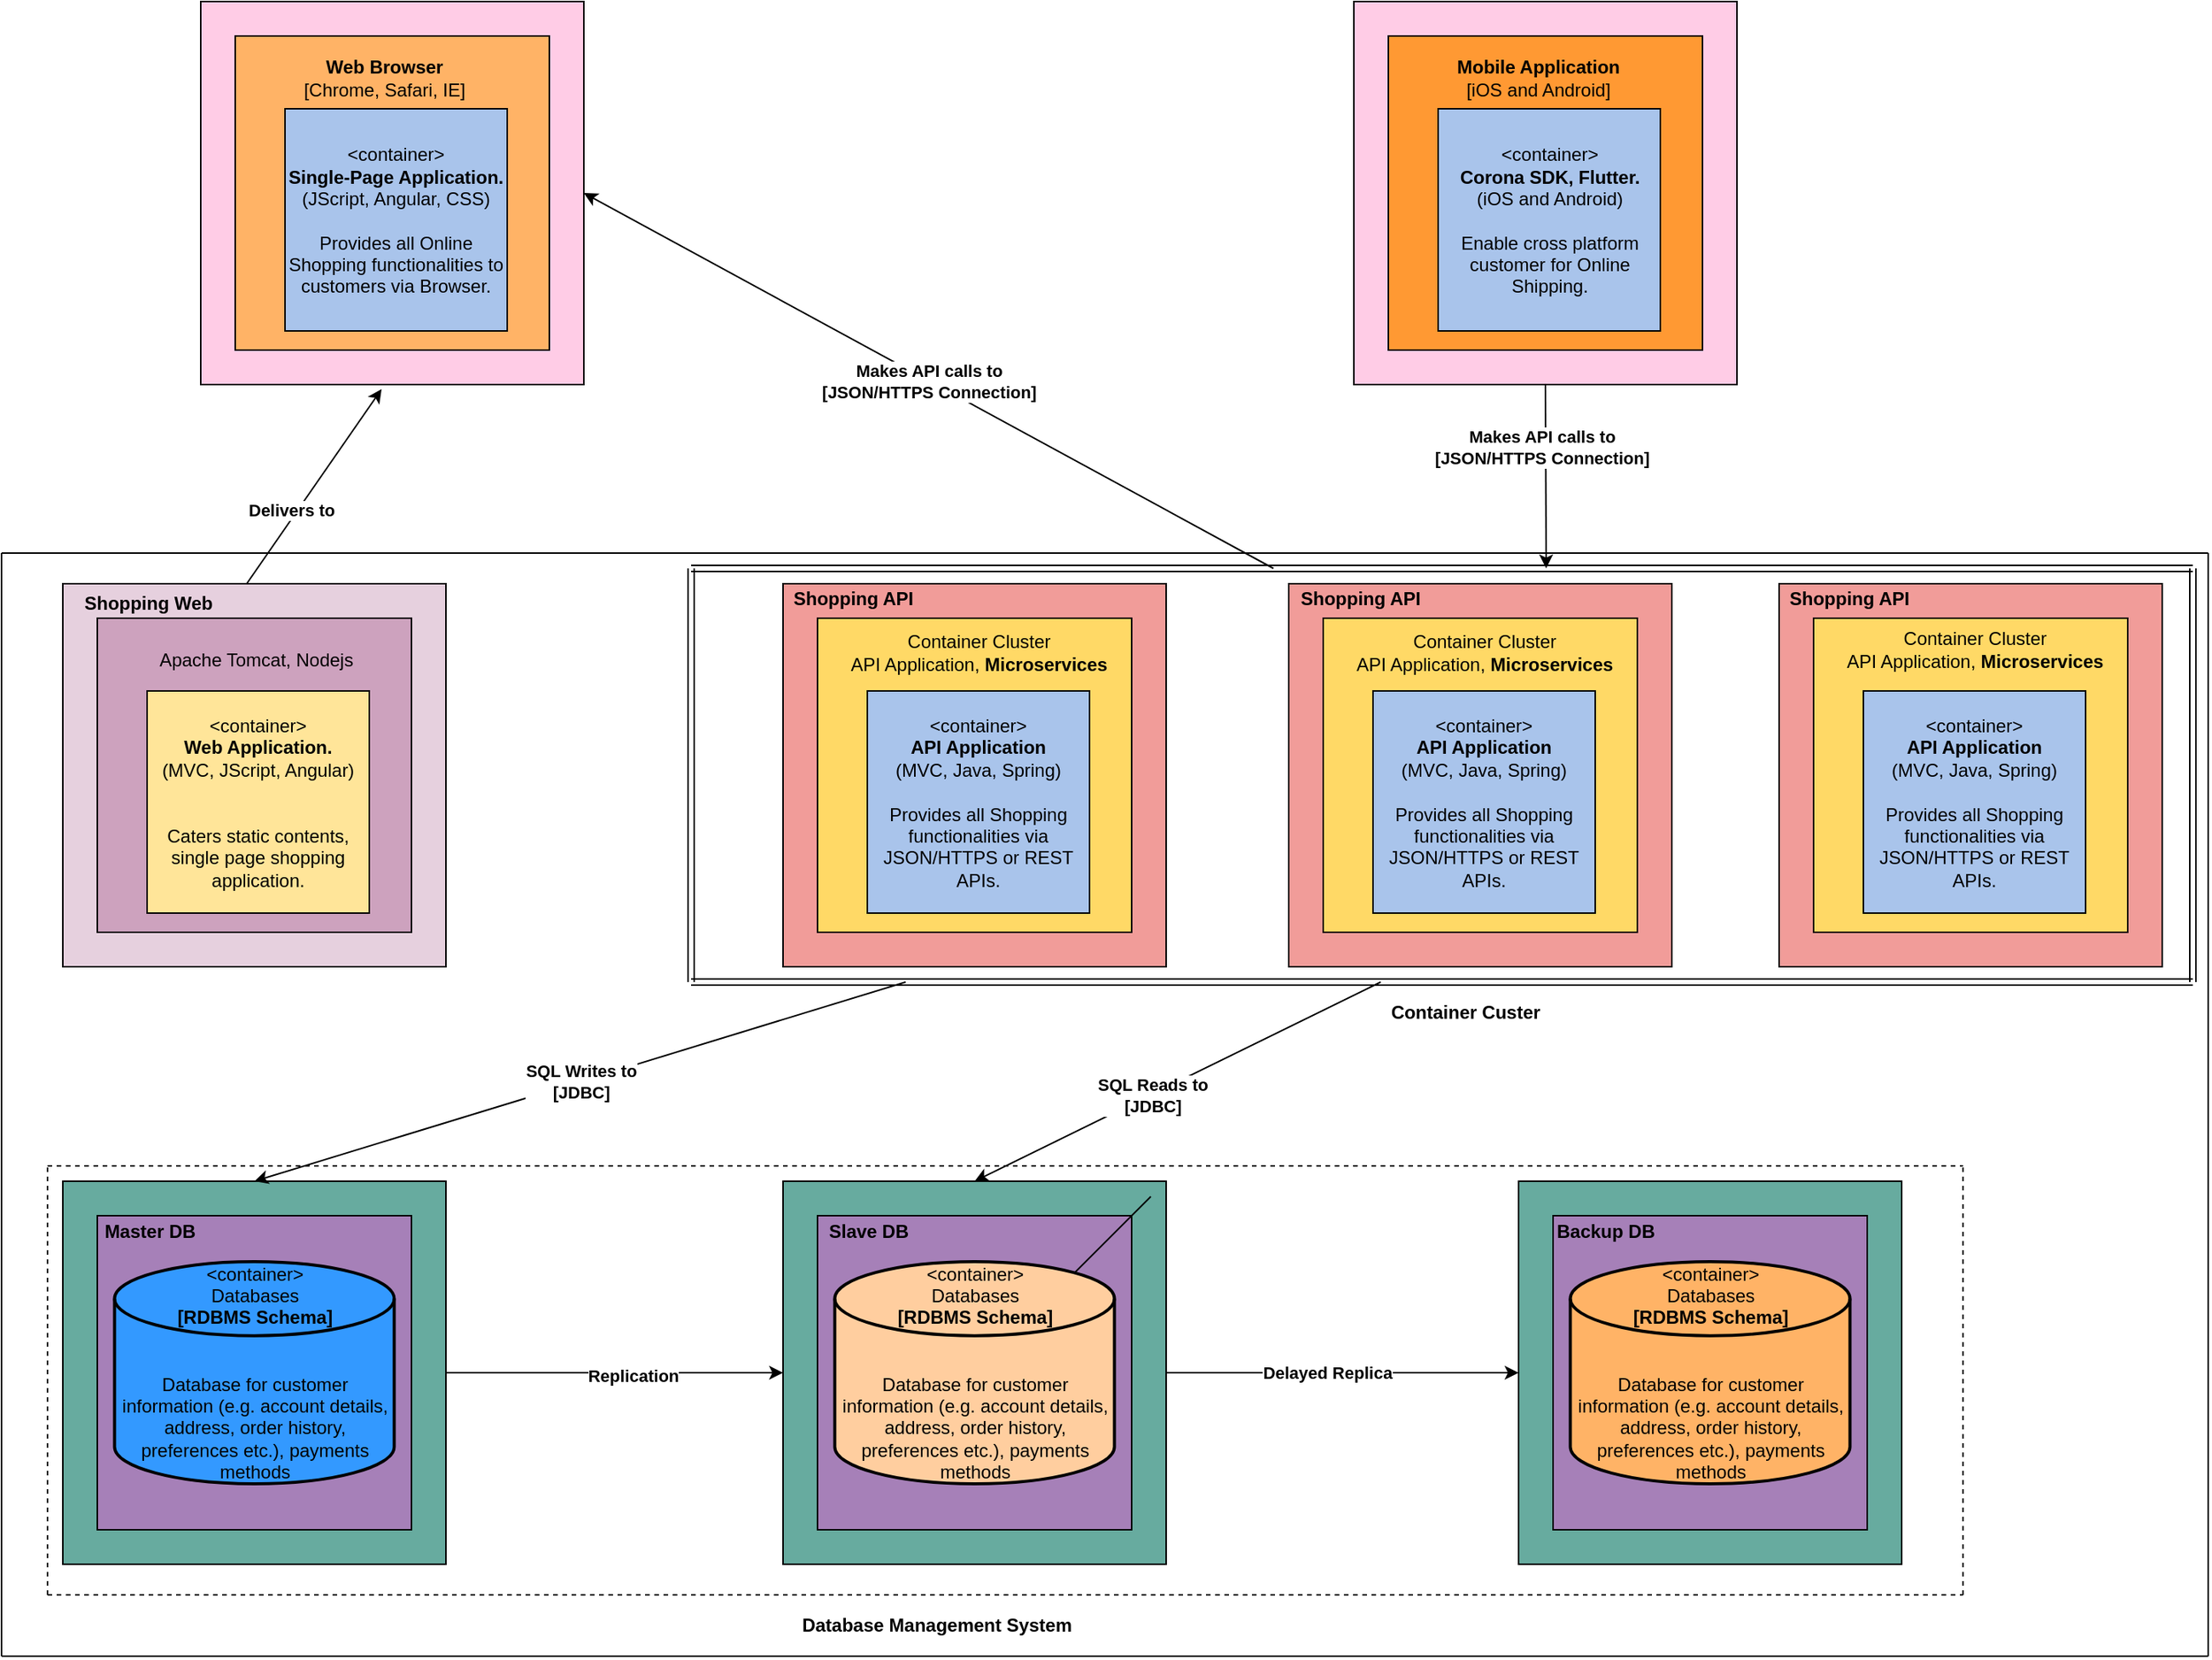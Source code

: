 <mxfile version="12.9.11" type="github">
  <diagram id="owObJZrdY-s8OAMLS9mF" name="Page-1">
    <mxGraphModel dx="2493" dy="679" grid="1" gridSize="10" guides="1" tooltips="1" connect="1" arrows="1" fold="1" page="1" pageScale="1" pageWidth="827" pageHeight="1169" math="0" shadow="0">
      <root>
        <mxCell id="0" />
        <mxCell id="1" parent="0" />
        <mxCell id="9Q9kXvsIyXgD9PoWU7tg-1" value="" style="whiteSpace=wrap;html=1;aspect=fixed;fillColor=#FFCCE6;" parent="1" vertex="1">
          <mxGeometry x="50" width="250" height="250" as="geometry" />
        </mxCell>
        <mxCell id="9Q9kXvsIyXgD9PoWU7tg-2" value="" style="whiteSpace=wrap;html=1;aspect=fixed;fillColor=#FFB366;" parent="1" vertex="1">
          <mxGeometry x="72.5" y="22.5" width="205" height="205" as="geometry" />
        </mxCell>
        <mxCell id="9Q9kXvsIyXgD9PoWU7tg-3" value="&amp;lt;container&amp;gt;&lt;br&gt;&lt;b&gt;Single-Page Application.&lt;/b&gt;&lt;br&gt;(JScript, Angular, CSS)&lt;br&gt;&amp;nbsp;&lt;br&gt;Provides all Online Shopping functionalities to customers via Browser." style="whiteSpace=wrap;html=1;aspect=fixed;fillColor=#A9C4EB;" parent="1" vertex="1">
          <mxGeometry x="105" y="70" width="145" height="145" as="geometry" />
        </mxCell>
        <mxCell id="9Q9kXvsIyXgD9PoWU7tg-4" value="&lt;b&gt;Web Browser&lt;/b&gt;&lt;br&gt;[Chrome, Safari, IE]" style="text;html=1;strokeColor=none;fillColor=none;align=center;verticalAlign=middle;whiteSpace=wrap;rounded=0;" parent="1" vertex="1">
          <mxGeometry x="110" y="40" width="120" height="20" as="geometry" />
        </mxCell>
        <mxCell id="9Q9kXvsIyXgD9PoWU7tg-7" value="" style="whiteSpace=wrap;html=1;aspect=fixed;fillColor=#E6D0DE;" parent="1" vertex="1">
          <mxGeometry x="-40" y="380" width="250" height="250" as="geometry" />
        </mxCell>
        <mxCell id="9Q9kXvsIyXgD9PoWU7tg-8" value="" style="whiteSpace=wrap;html=1;aspect=fixed;fillColor=#CDA2BE;" parent="1" vertex="1">
          <mxGeometry x="-17.5" y="402.5" width="205" height="205" as="geometry" />
        </mxCell>
        <mxCell id="9Q9kXvsIyXgD9PoWU7tg-9" value="&amp;lt;container&amp;gt;&lt;br&gt;&lt;b&gt;Web Application.&lt;/b&gt;&lt;br&gt;(MVC, JScript, Angular)&lt;br&gt;&amp;nbsp;&lt;br&gt;&lt;br&gt;Caters static contents, single page shopping application." style="whiteSpace=wrap;html=1;aspect=fixed;fillColor=#FFE599;" parent="1" vertex="1">
          <mxGeometry x="15" y="450" width="145" height="145" as="geometry" />
        </mxCell>
        <mxCell id="9Q9kXvsIyXgD9PoWU7tg-10" value="" style="whiteSpace=wrap;html=1;aspect=fixed;fillColor=#F19C99;" parent="1" vertex="1">
          <mxGeometry x="430" y="380" width="250" height="250" as="geometry" />
        </mxCell>
        <mxCell id="9Q9kXvsIyXgD9PoWU7tg-11" value="" style="whiteSpace=wrap;html=1;aspect=fixed;fillColor=#FFD966;" parent="1" vertex="1">
          <mxGeometry x="452.5" y="402.5" width="205" height="205" as="geometry" />
        </mxCell>
        <mxCell id="9Q9kXvsIyXgD9PoWU7tg-12" value="&amp;lt;container&amp;gt;&lt;br&gt;&lt;b&gt;API Application&lt;/b&gt;&lt;br&gt;(MVC, Java, Spring)&lt;br&gt;&amp;nbsp;&lt;br&gt;Provides all Shopping functionalities via JSON/HTTPS or REST APIs." style="whiteSpace=wrap;html=1;aspect=fixed;fillColor=#A9C4EB;" parent="1" vertex="1">
          <mxGeometry x="485" y="450" width="145" height="145" as="geometry" />
        </mxCell>
        <mxCell id="9Q9kXvsIyXgD9PoWU7tg-16" value="" style="whiteSpace=wrap;html=1;aspect=fixed;fillColor=#67AB9F;" parent="1" vertex="1">
          <mxGeometry x="-40" y="770" width="250" height="250" as="geometry" />
        </mxCell>
        <mxCell id="9Q9kXvsIyXgD9PoWU7tg-17" value="" style="whiteSpace=wrap;html=1;aspect=fixed;fillColor=#A680B8;" parent="1" vertex="1">
          <mxGeometry x="-17.5" y="792.5" width="205" height="205" as="geometry" />
        </mxCell>
        <mxCell id="9Q9kXvsIyXgD9PoWU7tg-22" value="Apache Tomcat, Nodejs&amp;nbsp;" style="text;html=1;strokeColor=none;fillColor=none;align=center;verticalAlign=middle;whiteSpace=wrap;rounded=0;" parent="1" vertex="1">
          <mxGeometry x="7.5" y="420" width="160" height="20" as="geometry" />
        </mxCell>
        <mxCell id="9Q9kXvsIyXgD9PoWU7tg-23" value="Container Cluster&lt;br&gt;API Application, &lt;b&gt;Microservices&lt;/b&gt;" style="text;html=1;strokeColor=none;fillColor=none;align=center;verticalAlign=middle;whiteSpace=wrap;rounded=0;" parent="1" vertex="1">
          <mxGeometry x="472.5" y="410" width="170" height="30" as="geometry" />
        </mxCell>
        <mxCell id="9Q9kXvsIyXgD9PoWU7tg-41" value="" style="whiteSpace=wrap;html=1;aspect=fixed;fillColor=#F19C99;" parent="1" vertex="1">
          <mxGeometry x="760" y="380" width="250" height="250" as="geometry" />
        </mxCell>
        <mxCell id="9Q9kXvsIyXgD9PoWU7tg-42" value="" style="whiteSpace=wrap;html=1;aspect=fixed;fillColor=#FFD966;" parent="1" vertex="1">
          <mxGeometry x="782.5" y="402.5" width="205" height="205" as="geometry" />
        </mxCell>
        <mxCell id="9Q9kXvsIyXgD9PoWU7tg-43" value="&amp;lt;container&amp;gt;&lt;br&gt;&lt;b&gt;API Application&lt;/b&gt;&lt;br&gt;(MVC, Java, Spring)&lt;br&gt;&amp;nbsp;&lt;br&gt;Provides all Shopping functionalities via JSON/HTTPS or REST APIs." style="whiteSpace=wrap;html=1;aspect=fixed;fillColor=#A9C4EB;" parent="1" vertex="1">
          <mxGeometry x="815" y="450" width="145" height="145" as="geometry" />
        </mxCell>
        <mxCell id="9Q9kXvsIyXgD9PoWU7tg-44" value="Container Cluster&lt;br&gt;API Application, &lt;b&gt;Microservices&lt;/b&gt;" style="text;html=1;strokeColor=none;fillColor=none;align=center;verticalAlign=middle;whiteSpace=wrap;rounded=0;" parent="1" vertex="1">
          <mxGeometry x="802.5" y="410" width="170" height="30" as="geometry" />
        </mxCell>
        <mxCell id="9Q9kXvsIyXgD9PoWU7tg-45" value="" style="whiteSpace=wrap;html=1;aspect=fixed;fillColor=#F19C99;" parent="1" vertex="1">
          <mxGeometry x="1080" y="380" width="250" height="250" as="geometry" />
        </mxCell>
        <mxCell id="9Q9kXvsIyXgD9PoWU7tg-46" value="" style="whiteSpace=wrap;html=1;aspect=fixed;fillColor=#FFD966;" parent="1" vertex="1">
          <mxGeometry x="1102.5" y="402.5" width="205" height="205" as="geometry" />
        </mxCell>
        <mxCell id="9Q9kXvsIyXgD9PoWU7tg-47" value="&amp;lt;container&amp;gt;&lt;br&gt;&lt;b&gt;API Application&lt;/b&gt;&lt;br&gt;(MVC, Java, Spring)&lt;br&gt;&amp;nbsp;&lt;br&gt;Provides all Shopping functionalities via JSON/HTTPS or REST APIs." style="whiteSpace=wrap;html=1;aspect=fixed;fillColor=#A9C4EB;" parent="1" vertex="1">
          <mxGeometry x="1135" y="450" width="145" height="145" as="geometry" />
        </mxCell>
        <mxCell id="9Q9kXvsIyXgD9PoWU7tg-48" value="Container Cluster&lt;br&gt;API Application, &lt;b&gt;Microservices&lt;/b&gt;" style="text;html=1;strokeColor=none;fillColor=none;align=center;verticalAlign=middle;whiteSpace=wrap;rounded=0;" parent="1" vertex="1">
          <mxGeometry x="1122.5" y="410" width="170" height="25" as="geometry" />
        </mxCell>
        <mxCell id="9Q9kXvsIyXgD9PoWU7tg-50" value="&lt;span&gt;&amp;lt;container&amp;gt;&lt;/span&gt;&lt;br&gt;&lt;span&gt;Databases&lt;/span&gt;&lt;br&gt;&lt;b&gt;[RDBMS Schema]&lt;/b&gt;&lt;br&gt;&lt;br&gt;&lt;span&gt;&amp;nbsp;&lt;/span&gt;&lt;br&gt;&lt;span&gt;Database for customer information (e.g. account details, address, order history, preferences etc.), payments methods&lt;/span&gt;" style="strokeWidth=2;html=1;shape=mxgraph.flowchart.database;whiteSpace=wrap;fillColor=#3399FF;" parent="1" vertex="1">
          <mxGeometry x="-6.25" y="822.5" width="182.5" height="145" as="geometry" />
        </mxCell>
        <mxCell id="9Q9kXvsIyXgD9PoWU7tg-51" value="" style="whiteSpace=wrap;html=1;aspect=fixed;fillColor=#67AB9F;" parent="1" vertex="1">
          <mxGeometry x="430" y="770" width="250" height="250" as="geometry" />
        </mxCell>
        <mxCell id="9Q9kXvsIyXgD9PoWU7tg-52" value="" style="whiteSpace=wrap;html=1;aspect=fixed;fillColor=#A680B8;" parent="1" vertex="1">
          <mxGeometry x="452.5" y="792.5" width="205" height="205" as="geometry" />
        </mxCell>
        <mxCell id="9Q9kXvsIyXgD9PoWU7tg-53" value="&lt;span&gt;&amp;lt;container&amp;gt;&lt;/span&gt;&lt;br&gt;&lt;span&gt;Databases&lt;/span&gt;&lt;br&gt;&lt;b&gt;[RDBMS Schema]&lt;/b&gt;&lt;br&gt;&lt;br&gt;&lt;span&gt;&amp;nbsp;&lt;/span&gt;&lt;br&gt;&lt;span&gt;Database for customer information (e.g. account details, address, order history, preferences etc.), payments methods&lt;/span&gt;" style="strokeWidth=2;html=1;shape=mxgraph.flowchart.database;whiteSpace=wrap;fillColor=#FFCE9F;" parent="1" vertex="1">
          <mxGeometry x="463.75" y="822.5" width="182.5" height="145" as="geometry" />
        </mxCell>
        <mxCell id="9Q9kXvsIyXgD9PoWU7tg-54" value="" style="whiteSpace=wrap;html=1;aspect=fixed;fillColor=#67AB9F;" parent="1" vertex="1">
          <mxGeometry x="910" y="770" width="250" height="250" as="geometry" />
        </mxCell>
        <mxCell id="9Q9kXvsIyXgD9PoWU7tg-55" value="&lt;span style=&quot;font-family: monospace ; font-size: 0px&quot;&gt;%3CmxGraphModel%3E%3Croot%3E%3CmxCell%20id%3D%220%22%2F%3E%3CmxCell%20id%3D%221%22%20parent%3D%220%22%2F%3E%3CmxCell%20id%3D%222%22%20value%3D%22Master%20DB%22%20style%3D%22text%3Bhtml%3D1%3BstrokeColor%3Dnone%3BfillColor%3Dnone%3Balign%3Dcenter%3BverticalAlign%3Dmiddle%3BwhiteSpace%3Dwrap%3Brounded%3D0%3B%22%20vertex%3D%221%22%20parent%3D%221%22%3E%3CmxGeometry%20x%3D%22-16%22%20y%3D%22792.5%22%20width%3D%2266%22%20height%3D%2220%22%20as%3D%22geometry%22%2F%3E%3C%2FmxCell%3E%3C%2Froot%3E%3C%2FmxGraphModel%3E&lt;/span&gt;" style="whiteSpace=wrap;html=1;aspect=fixed;fillColor=#A680B8;" parent="1" vertex="1">
          <mxGeometry x="932.5" y="792.5" width="205" height="205" as="geometry" />
        </mxCell>
        <mxCell id="9Q9kXvsIyXgD9PoWU7tg-56" value="&lt;span&gt;&amp;lt;container&amp;gt;&lt;/span&gt;&lt;br&gt;&lt;span&gt;Databases&lt;/span&gt;&lt;br&gt;&lt;b&gt;[RDBMS Schema]&lt;/b&gt;&lt;br&gt;&lt;br&gt;&lt;span&gt;&amp;nbsp;&lt;/span&gt;&lt;br&gt;&lt;span&gt;Database for customer information (e.g. account details, address, order history, preferences etc.), payments methods&lt;/span&gt;" style="strokeWidth=2;html=1;shape=mxgraph.flowchart.database;whiteSpace=wrap;fillColor=#FFB366;" parent="1" vertex="1">
          <mxGeometry x="943.75" y="822.5" width="182.5" height="145" as="geometry" />
        </mxCell>
        <mxCell id="9Q9kXvsIyXgD9PoWU7tg-57" value="&lt;b&gt;Master DB&lt;/b&gt;" style="text;html=1;strokeColor=none;fillColor=none;align=center;verticalAlign=middle;whiteSpace=wrap;rounded=0;" parent="1" vertex="1">
          <mxGeometry x="-16" y="792.5" width="66" height="20" as="geometry" />
        </mxCell>
        <mxCell id="9Q9kXvsIyXgD9PoWU7tg-58" value="&lt;b&gt;Slave DB&lt;/b&gt;" style="text;html=1;strokeColor=none;fillColor=none;align=center;verticalAlign=middle;whiteSpace=wrap;rounded=0;" parent="1" vertex="1">
          <mxGeometry x="452.5" y="792.5" width="66" height="20" as="geometry" />
        </mxCell>
        <mxCell id="9Q9kXvsIyXgD9PoWU7tg-59" value="&lt;b&gt;Backup DB&lt;/b&gt;" style="text;html=1;strokeColor=none;fillColor=none;align=center;verticalAlign=middle;whiteSpace=wrap;rounded=0;" parent="1" vertex="1">
          <mxGeometry x="932.5" y="792.5" width="67.5" height="20" as="geometry" />
        </mxCell>
        <mxCell id="9Q9kXvsIyXgD9PoWU7tg-60" value="" style="whiteSpace=wrap;html=1;aspect=fixed;fillColor=#FFCCE6;" parent="1" vertex="1">
          <mxGeometry x="802.5" width="250" height="250" as="geometry" />
        </mxCell>
        <mxCell id="9Q9kXvsIyXgD9PoWU7tg-61" value="" style="whiteSpace=wrap;html=1;aspect=fixed;fillColor=#FF9933;" parent="1" vertex="1">
          <mxGeometry x="825" y="22.5" width="205" height="205" as="geometry" />
        </mxCell>
        <mxCell id="9Q9kXvsIyXgD9PoWU7tg-62" value="&amp;lt;container&amp;gt;&lt;br&gt;&lt;b&gt;Corona SDK, Flutter.&lt;/b&gt;&lt;br&gt;(iOS and Android)&lt;br&gt;&amp;nbsp;&lt;br&gt;Enable cross platform customer for Online Shipping.&lt;span style=&quot;font-family: monospace ; font-size: 0px&quot;&gt;3CmxGraphModel%3E%3Croot%3E%3CmxCell%20id%3D%220%22%2F%3E%3CmxCell%20id%3D%221%22%20parent%3D%220%22%2F%3E%3CmxCell%20id%3D%222%22%20value%3D%22%26amp%3Blt%3Bcontainer%26amp%3Bgt%3B%26lt%3Bbr%26gt%3B%26lt%3Bb%26gt%3BMobile%26lt%3B%2Fb%26gt%3B%20%26lt%3Bb%26gt%3BApplication%26lt%3B%2Fb%26gt%3B%26lt%3Bbr%26gt%3B(Corona%20SDK%2C%20Flutter)%26lt%3Bbr%26gt%3B%26lt%3Bbr%26gt%3B%26lt%3Bbr%26gt%3BEnable%20cross%20platform%20customer%20for%20Online%20Shipping.%22%20style%3D%22whiteSpace%3Dwrap%3Bhtml%3D1%3Baspect%3Dfixed%3BfillColor%3D%2354C0FF%3B%22%20vertex%3D%221%22%20parent%3D%221%22%3E%3CmxGeometry%20x%3D%22-400%22%20y%3D%2230%22%20width%3D%22170%22%20height%3D%22170%22%20as%3D%22geometry%22%2F%3E%3C%2FmxCell%3E%3C%2Froot%3E%3C%2FmxGraphModel%3E&lt;/span&gt;" style="whiteSpace=wrap;html=1;aspect=fixed;fillColor=#A9C4EB;" parent="1" vertex="1">
          <mxGeometry x="857.5" y="70" width="145" height="145" as="geometry" />
        </mxCell>
        <mxCell id="9Q9kXvsIyXgD9PoWU7tg-63" value="&lt;b&gt;Mobile Application&lt;/b&gt;&lt;br&gt;[iOS and Android]" style="text;html=1;strokeColor=none;fillColor=none;align=center;verticalAlign=middle;whiteSpace=wrap;rounded=0;" parent="1" vertex="1">
          <mxGeometry x="862.5" y="40" width="120" height="20" as="geometry" />
        </mxCell>
        <mxCell id="tCtJsyqHLL7J9NboLCpt-4" value="" style="endArrow=none;html=1;" edge="1" parent="1">
          <mxGeometry width="50" height="50" relative="1" as="geometry">
            <mxPoint x="-80" y="1080" as="sourcePoint" />
            <mxPoint x="-80" y="360" as="targetPoint" />
          </mxGeometry>
        </mxCell>
        <mxCell id="tCtJsyqHLL7J9NboLCpt-5" value="" style="endArrow=none;html=1;" edge="1" parent="1">
          <mxGeometry width="50" height="50" relative="1" as="geometry">
            <mxPoint x="1360" y="1080" as="sourcePoint" />
            <mxPoint x="1360" y="360" as="targetPoint" />
          </mxGeometry>
        </mxCell>
        <mxCell id="tCtJsyqHLL7J9NboLCpt-6" value="" style="endArrow=none;html=1;" edge="1" parent="1">
          <mxGeometry width="50" height="50" relative="1" as="geometry">
            <mxPoint x="620" y="830" as="sourcePoint" />
            <mxPoint x="670" y="780" as="targetPoint" />
          </mxGeometry>
        </mxCell>
        <mxCell id="tCtJsyqHLL7J9NboLCpt-7" value="" style="endArrow=none;html=1;" edge="1" parent="1">
          <mxGeometry width="50" height="50" relative="1" as="geometry">
            <mxPoint x="-80" y="360" as="sourcePoint" />
            <mxPoint x="1360" y="360" as="targetPoint" />
          </mxGeometry>
        </mxCell>
        <mxCell id="tCtJsyqHLL7J9NboLCpt-8" value="" style="endArrow=none;html=1;" edge="1" parent="1">
          <mxGeometry width="50" height="50" relative="1" as="geometry">
            <mxPoint x="-80" y="1080" as="sourcePoint" />
            <mxPoint x="1360" y="1080" as="targetPoint" />
          </mxGeometry>
        </mxCell>
        <mxCell id="tCtJsyqHLL7J9NboLCpt-9" value="" style="shape=link;html=1;" edge="1" parent="1">
          <mxGeometry width="50" height="50" relative="1" as="geometry">
            <mxPoint x="370" y="640" as="sourcePoint" />
            <mxPoint x="370" y="370" as="targetPoint" />
          </mxGeometry>
        </mxCell>
        <mxCell id="tCtJsyqHLL7J9NboLCpt-10" value="" style="shape=link;html=1;" edge="1" parent="1">
          <mxGeometry width="50" height="50" relative="1" as="geometry">
            <mxPoint x="1350" y="640" as="sourcePoint" />
            <mxPoint x="1350" y="370" as="targetPoint" />
          </mxGeometry>
        </mxCell>
        <mxCell id="tCtJsyqHLL7J9NboLCpt-11" value="" style="shape=link;html=1;" edge="1" parent="1">
          <mxGeometry width="50" height="50" relative="1" as="geometry">
            <mxPoint x="370" y="370" as="sourcePoint" />
            <mxPoint x="1350" y="370" as="targetPoint" />
          </mxGeometry>
        </mxCell>
        <mxCell id="tCtJsyqHLL7J9NboLCpt-12" value="" style="shape=link;html=1;" edge="1" parent="1">
          <mxGeometry width="50" height="50" relative="1" as="geometry">
            <mxPoint x="370" y="640" as="sourcePoint" />
            <mxPoint x="1350" y="640" as="targetPoint" />
          </mxGeometry>
        </mxCell>
        <mxCell id="tCtJsyqHLL7J9NboLCpt-13" value="" style="endArrow=none;dashed=1;html=1;fontStyle=1" edge="1" parent="1">
          <mxGeometry width="50" height="50" relative="1" as="geometry">
            <mxPoint x="-50" y="760" as="sourcePoint" />
            <mxPoint x="1200" y="760" as="targetPoint" />
          </mxGeometry>
        </mxCell>
        <mxCell id="tCtJsyqHLL7J9NboLCpt-14" value="" style="endArrow=none;dashed=1;html=1;" edge="1" parent="1">
          <mxGeometry width="50" height="50" relative="1" as="geometry">
            <mxPoint x="-50" y="1040" as="sourcePoint" />
            <mxPoint x="1200" y="1040" as="targetPoint" />
          </mxGeometry>
        </mxCell>
        <mxCell id="tCtJsyqHLL7J9NboLCpt-15" value="" style="endArrow=none;dashed=1;html=1;" edge="1" parent="1">
          <mxGeometry width="50" height="50" relative="1" as="geometry">
            <mxPoint x="-50" y="1040" as="sourcePoint" />
            <mxPoint x="-50" y="760" as="targetPoint" />
          </mxGeometry>
        </mxCell>
        <mxCell id="tCtJsyqHLL7J9NboLCpt-16" value="" style="endArrow=none;dashed=1;html=1;" edge="1" parent="1">
          <mxGeometry width="50" height="50" relative="1" as="geometry">
            <mxPoint x="1200" y="1040" as="sourcePoint" />
            <mxPoint x="1200" y="760" as="targetPoint" />
          </mxGeometry>
        </mxCell>
        <mxCell id="tCtJsyqHLL7J9NboLCpt-17" value="&lt;b&gt;Container Custer&lt;/b&gt;" style="text;html=1;strokeColor=none;fillColor=none;align=center;verticalAlign=middle;whiteSpace=wrap;rounded=0;" vertex="1" parent="1">
          <mxGeometry x="802.5" y="650" width="145" height="20" as="geometry" />
        </mxCell>
        <mxCell id="tCtJsyqHLL7J9NboLCpt-18" value="&lt;b&gt;Database Management System&lt;/b&gt;" style="text;html=1;strokeColor=none;fillColor=none;align=center;verticalAlign=middle;whiteSpace=wrap;rounded=0;" vertex="1" parent="1">
          <mxGeometry x="430" y="1050" width="201" height="20" as="geometry" />
        </mxCell>
        <mxCell id="tCtJsyqHLL7J9NboLCpt-20" value="" style="endArrow=classic;html=1;entryX=0.472;entryY=1.012;entryDx=0;entryDy=0;entryPerimeter=0;" edge="1" parent="1" target="9Q9kXvsIyXgD9PoWU7tg-1">
          <mxGeometry width="50" height="50" relative="1" as="geometry">
            <mxPoint x="80" y="380" as="sourcePoint" />
            <mxPoint x="130" y="340" as="targetPoint" />
          </mxGeometry>
        </mxCell>
        <mxCell id="tCtJsyqHLL7J9NboLCpt-23" value="&lt;b&gt;Delivers to&lt;/b&gt;" style="edgeLabel;html=1;align=center;verticalAlign=middle;resizable=0;points=[];" vertex="1" connectable="0" parent="tCtJsyqHLL7J9NboLCpt-20">
          <mxGeometry x="-0.276" y="4" relative="1" as="geometry">
            <mxPoint as="offset" />
          </mxGeometry>
        </mxCell>
        <mxCell id="tCtJsyqHLL7J9NboLCpt-21" value="" style="endArrow=classic;html=1;entryX=1;entryY=0.5;entryDx=0;entryDy=0;" edge="1" parent="1" target="9Q9kXvsIyXgD9PoWU7tg-1">
          <mxGeometry width="50" height="50" relative="1" as="geometry">
            <mxPoint x="750" y="370" as="sourcePoint" />
            <mxPoint x="430" y="210" as="targetPoint" />
          </mxGeometry>
        </mxCell>
        <mxCell id="tCtJsyqHLL7J9NboLCpt-24" value="&lt;b&gt;Makes API calls to&lt;br&gt;&lt;/b&gt;&lt;b style=&quot;font-family: &amp;#34;helvetica&amp;#34;&quot;&gt;[JSON/HTTPS Connection]&lt;/b&gt;&lt;b&gt;&lt;br&gt;&lt;/b&gt;" style="edgeLabel;html=1;align=center;verticalAlign=middle;resizable=0;points=[];" vertex="1" connectable="0" parent="tCtJsyqHLL7J9NboLCpt-21">
          <mxGeometry x="-0.001" relative="1" as="geometry">
            <mxPoint as="offset" />
          </mxGeometry>
        </mxCell>
        <mxCell id="tCtJsyqHLL7J9NboLCpt-22" value="" style="endArrow=classic;html=1;exitX=0.5;exitY=1;exitDx=0;exitDy=0;" edge="1" parent="1" source="9Q9kXvsIyXgD9PoWU7tg-60">
          <mxGeometry width="50" height="50" relative="1" as="geometry">
            <mxPoint x="970" y="310" as="sourcePoint" />
            <mxPoint x="928" y="370" as="targetPoint" />
          </mxGeometry>
        </mxCell>
        <mxCell id="tCtJsyqHLL7J9NboLCpt-26" value="&lt;b&gt;Makes API calls to&lt;br&gt;&lt;/b&gt;&lt;b style=&quot;font-family: &amp;#34;helvetica&amp;#34;&quot;&gt;[&lt;/b&gt;&lt;b style=&quot;font-family: &amp;#34;helvetica&amp;#34;&quot;&gt;JSON&lt;/b&gt;&lt;b style=&quot;font-family: &amp;#34;helvetica&amp;#34;&quot;&gt;/HTTPS Connection]&lt;/b&gt;&lt;b&gt;&lt;br&gt;&lt;/b&gt;" style="edgeLabel;html=1;align=center;verticalAlign=middle;resizable=0;points=[];" vertex="1" connectable="0" parent="tCtJsyqHLL7J9NboLCpt-22">
          <mxGeometry x="-0.317" y="-3" relative="1" as="geometry">
            <mxPoint as="offset" />
          </mxGeometry>
        </mxCell>
        <mxCell id="tCtJsyqHLL7J9NboLCpt-27" value="&lt;b&gt;Shopping Web&lt;/b&gt;" style="text;html=1;strokeColor=none;fillColor=none;align=center;verticalAlign=middle;whiteSpace=wrap;rounded=0;" vertex="1" parent="1">
          <mxGeometry x="-40" y="382.5" width="112" height="20" as="geometry" />
        </mxCell>
        <mxCell id="tCtJsyqHLL7J9NboLCpt-28" value="&lt;b&gt;Shopping API&lt;/b&gt;" style="text;html=1;strokeColor=none;fillColor=none;align=center;verticalAlign=middle;whiteSpace=wrap;rounded=0;" vertex="1" parent="1">
          <mxGeometry x="420" y="380" width="112" height="20" as="geometry" />
        </mxCell>
        <mxCell id="tCtJsyqHLL7J9NboLCpt-29" value="&lt;b&gt;Shopping API&lt;/b&gt;" style="text;html=1;strokeColor=none;fillColor=none;align=center;verticalAlign=middle;whiteSpace=wrap;rounded=0;" vertex="1" parent="1">
          <mxGeometry x="750.5" y="380" width="112" height="20" as="geometry" />
        </mxCell>
        <mxCell id="tCtJsyqHLL7J9NboLCpt-30" value="&lt;b&gt;Shopping API&lt;/b&gt;" style="text;html=1;strokeColor=none;fillColor=none;align=center;verticalAlign=middle;whiteSpace=wrap;rounded=0;" vertex="1" parent="1">
          <mxGeometry x="1070" y="380" width="112" height="20" as="geometry" />
        </mxCell>
        <mxCell id="tCtJsyqHLL7J9NboLCpt-32" value="&lt;b&gt;SQL Writes to&lt;br&gt;[JDBC]&lt;br&gt;&lt;/b&gt;" style="endArrow=classic;html=1;entryX=0.5;entryY=0;entryDx=0;entryDy=0;" edge="1" parent="1" target="9Q9kXvsIyXgD9PoWU7tg-16">
          <mxGeometry width="50" height="50" relative="1" as="geometry">
            <mxPoint x="510" y="640" as="sourcePoint" />
            <mxPoint x="540" y="650" as="targetPoint" />
          </mxGeometry>
        </mxCell>
        <mxCell id="tCtJsyqHLL7J9NboLCpt-33" value="" style="endArrow=classic;html=1;entryX=0.5;entryY=0;entryDx=0;entryDy=0;" edge="1" parent="1" target="9Q9kXvsIyXgD9PoWU7tg-51">
          <mxGeometry width="50" height="50" relative="1" as="geometry">
            <mxPoint x="820" y="640" as="sourcePoint" />
            <mxPoint x="710" y="690" as="targetPoint" />
          </mxGeometry>
        </mxCell>
        <mxCell id="tCtJsyqHLL7J9NboLCpt-34" value="&lt;b&gt;SQL Reads to&lt;br&gt;[JDBC]&lt;/b&gt;" style="edgeLabel;html=1;align=center;verticalAlign=middle;resizable=0;points=[];" vertex="1" connectable="0" parent="tCtJsyqHLL7J9NboLCpt-33">
          <mxGeometry x="0.127" y="1" relative="1" as="geometry">
            <mxPoint as="offset" />
          </mxGeometry>
        </mxCell>
        <mxCell id="tCtJsyqHLL7J9NboLCpt-35" value="" style="endArrow=classic;html=1;exitX=1;exitY=0.5;exitDx=0;exitDy=0;entryX=0;entryY=0.5;entryDx=0;entryDy=0;" edge="1" parent="1" source="9Q9kXvsIyXgD9PoWU7tg-16" target="9Q9kXvsIyXgD9PoWU7tg-51">
          <mxGeometry width="50" height="50" relative="1" as="geometry">
            <mxPoint x="220" y="920" as="sourcePoint" />
            <mxPoint x="270" y="870" as="targetPoint" />
          </mxGeometry>
        </mxCell>
        <mxCell id="tCtJsyqHLL7J9NboLCpt-36" value="&lt;b&gt;Replication&lt;/b&gt;" style="edgeLabel;html=1;align=center;verticalAlign=middle;resizable=0;points=[];" vertex="1" connectable="0" parent="tCtJsyqHLL7J9NboLCpt-35">
          <mxGeometry x="0.109" y="-2" relative="1" as="geometry">
            <mxPoint as="offset" />
          </mxGeometry>
        </mxCell>
        <mxCell id="tCtJsyqHLL7J9NboLCpt-37" value="" style="endArrow=classic;html=1;exitX=1;exitY=0.5;exitDx=0;exitDy=0;entryX=0;entryY=0.5;entryDx=0;entryDy=0;" edge="1" parent="1" source="9Q9kXvsIyXgD9PoWU7tg-51" target="9Q9kXvsIyXgD9PoWU7tg-54">
          <mxGeometry width="50" height="50" relative="1" as="geometry">
            <mxPoint x="690" y="920" as="sourcePoint" />
            <mxPoint x="740" y="870" as="targetPoint" />
          </mxGeometry>
        </mxCell>
        <mxCell id="tCtJsyqHLL7J9NboLCpt-38" value="&lt;b&gt;Delayed Replica&lt;/b&gt;" style="edgeLabel;html=1;align=center;verticalAlign=middle;resizable=0;points=[];" vertex="1" connectable="0" parent="tCtJsyqHLL7J9NboLCpt-37">
          <mxGeometry x="-0.087" relative="1" as="geometry">
            <mxPoint as="offset" />
          </mxGeometry>
        </mxCell>
      </root>
    </mxGraphModel>
  </diagram>
</mxfile>

